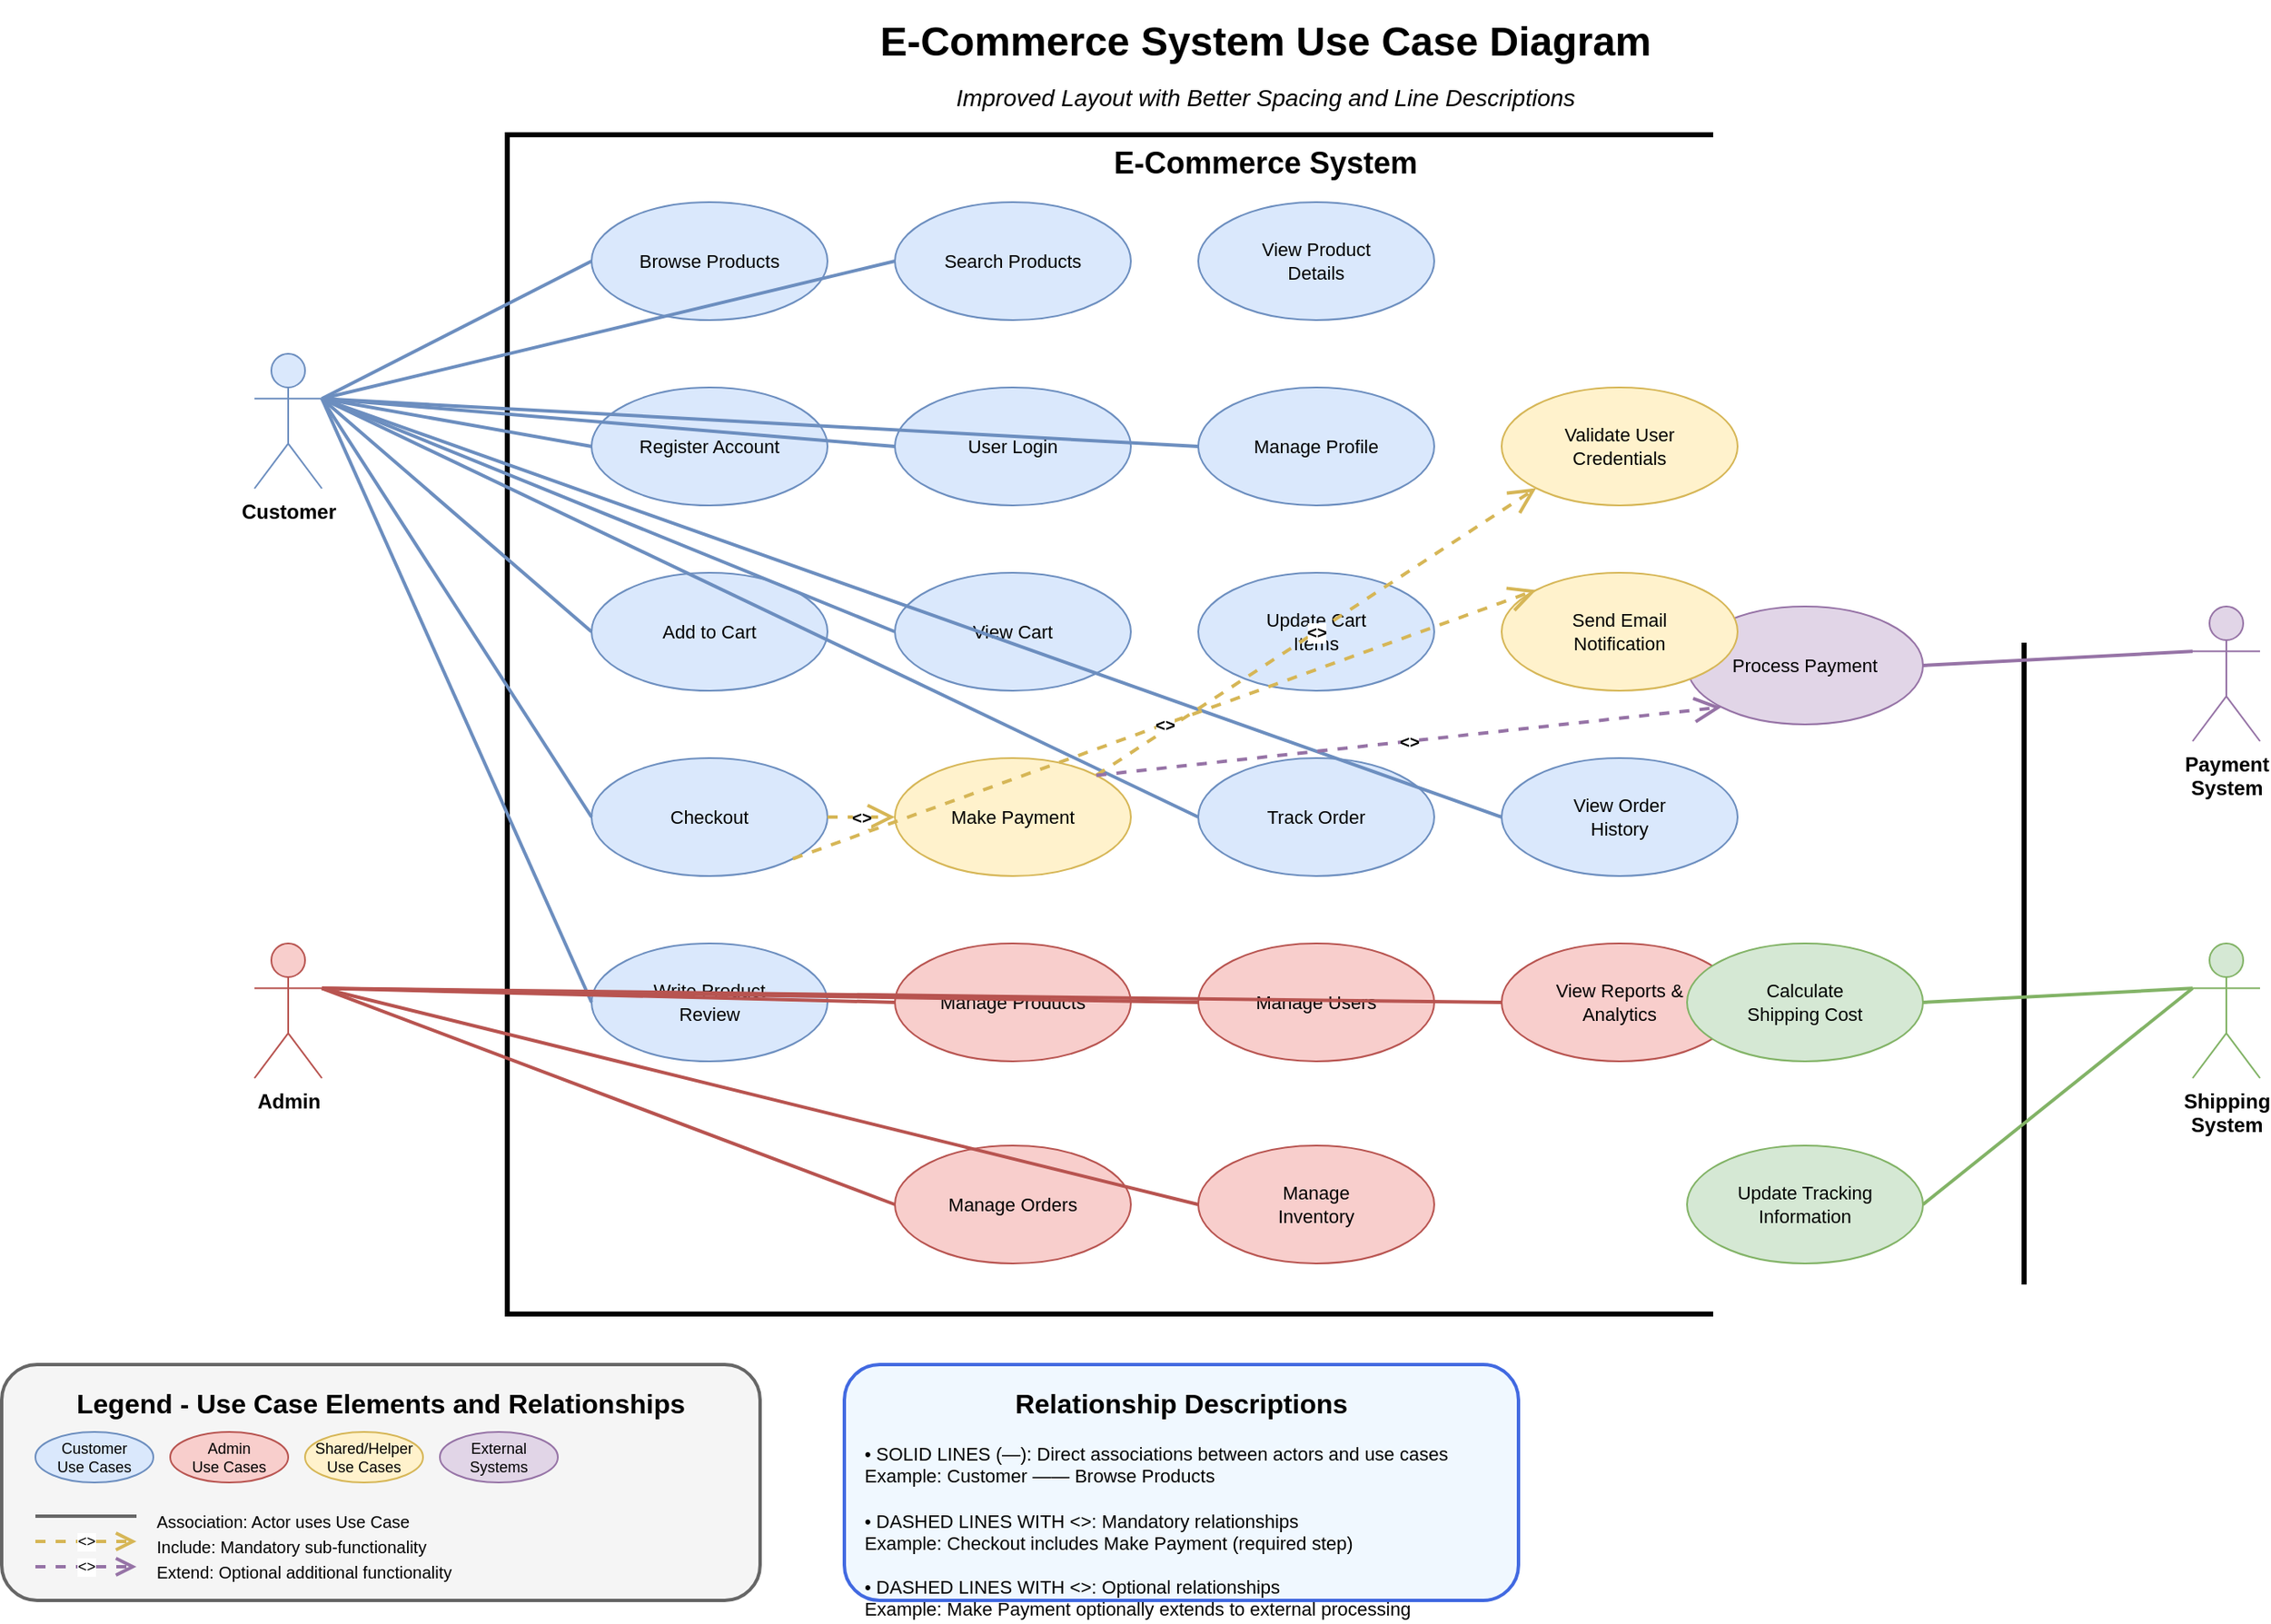 <?xml version="1.0" encoding="UTF-8"?>
<mxfile version="24.6.4" type="device">
  <diagram name="E-Commerce Use Case Diagram" id="use-case-diagram">
    <mxGraphModel dx="1800" dy="1200" grid="1" gridSize="10" guides="1" tooltips="1" connect="1" arrows="1" fold="1" page="1" pageScale="1" pageWidth="1400" pageHeight="1000" math="0" shadow="0">
      <root>
        <mxCell id="0" />
        <mxCell id="1" parent="0" />
        
        <!-- System Boundary - Made larger for better spacing -->
        <mxCell id="system-boundary" value="E-Commerce System" style="rounded=0;whiteSpace=wrap;html=1;fillColor=none;strokeColor=#000000;strokeWidth=3;fontSize=18;fontStyle=1;align=center;verticalAlign=top;" vertex="1" parent="1">
          <mxGeometry x="350" y="120" width="900" height="700" as="geometry" />
        </mxCell>
        
        <!-- Title -->
        <mxCell id="title" value="E-Commerce System Use Case Diagram" style="text;html=1;strokeColor=none;fillColor=none;align=center;verticalAlign=middle;whiteSpace=wrap;rounded=0;fontSize=24;fontStyle=1;" vertex="1" parent="1">
          <mxGeometry x="500" y="40" width="600" height="50" as="geometry" />
        </mxCell>
        
        <!-- Subtitle -->
        <mxCell id="subtitle" value="Improved Layout with Better Spacing and Line Descriptions" style="text;html=1;strokeColor=none;fillColor=none;align=center;verticalAlign=middle;whiteSpace=wrap;rounded=0;fontSize=14;fontStyle=2;" vertex="1" parent="1">
          <mxGeometry x="500" y="85" width="600" height="25" as="geometry" />
        </mxCell>
        
        <!-- Actors - Repositioned for better spacing -->
        <!-- Customer -->
        <mxCell id="customer-actor" value="Customer" style="shape=umlActor;verticalLabelPosition=bottom;verticalAlign=top;html=1;outlineConnect=0;fillColor=#dae8fc;strokeColor=#6c8ebf;fontSize=12;fontStyle=1;" vertex="1" parent="1">
          <mxGeometry x="200" y="250" width="40" height="80" as="geometry" />
        </mxCell>
        
        <!-- Admin -->
        <mxCell id="admin-actor" value="Admin" style="shape=umlActor;verticalLabelPosition=bottom;verticalAlign=top;html=1;outlineConnect=0;fillColor=#f8cecc;strokeColor=#b85450;fontSize=12;fontStyle=1;" vertex="1" parent="1">
          <mxGeometry x="200" y="600" width="40" height="80" as="geometry" />
        </mxCell>
        
        <!-- Payment System -->
        <mxCell id="payment-actor" value="Payment&#xa;System" style="shape=umlActor;verticalLabelPosition=bottom;verticalAlign=top;html=1;outlineConnect=0;fillColor=#e1d5e7;strokeColor=#9673a6;fontSize=12;fontStyle=1;" vertex="1" parent="1">
          <mxGeometry x="1350" y="400" width="40" height="80" as="geometry" />
        </mxCell>
        
        <!-- Shipping System -->
        <mxCell id="shipping-actor" value="Shipping&#xa;System" style="shape=umlActor;verticalLabelPosition=bottom;verticalAlign=top;html=1;outlineConnect=0;fillColor=#d5e8d4;strokeColor=#82b366;fontSize=12;fontStyle=1;" vertex="1" parent="1">
          <mxGeometry x="1350" y="600" width="40" height="80" as="geometry" />
        </mxCell>
        
        <!-- Use Cases - Reorganized with more spacing -->
        <!-- Row 1: Browsing and Search -->
        <mxCell id="browse-products" value="Browse Products" style="ellipse;whiteSpace=wrap;html=1;fillColor=#dae8fc;strokeColor=#6c8ebf;fontSize=11;" vertex="1" parent="1">
          <mxGeometry x="400" y="160" width="140" height="70" as="geometry" />
        </mxCell>
        
        <mxCell id="search-products" value="Search Products" style="ellipse;whiteSpace=wrap;html=1;fillColor=#dae8fc;strokeColor=#6c8ebf;fontSize=11;" vertex="1" parent="1">
          <mxGeometry x="580" y="160" width="140" height="70" as="geometry" />
        </mxCell>
        
        <mxCell id="view-product-details" value="View Product&#xa;Details" style="ellipse;whiteSpace=wrap;html=1;fillColor=#dae8fc;strokeColor=#6c8ebf;fontSize=11;" vertex="1" parent="1">
          <mxGeometry x="760" y="160" width="140" height="70" as="geometry" />
        </mxCell>
        
        <!-- Row 2: Account Management -->
        <mxCell id="register-account" value="Register Account" style="ellipse;whiteSpace=wrap;html=1;fillColor=#dae8fc;strokeColor=#6c8ebf;fontSize=11;" vertex="1" parent="1">
          <mxGeometry x="400" y="270" width="140" height="70" as="geometry" />
        </mxCell>
        
        <mxCell id="login" value="User Login" style="ellipse;whiteSpace=wrap;html=1;fillColor=#dae8fc;strokeColor=#6c8ebf;fontSize=11;" vertex="1" parent="1">
          <mxGeometry x="580" y="270" width="140" height="70" as="geometry" />
        </mxCell>
        
        <mxCell id="manage-profile" value="Manage Profile" style="ellipse;whiteSpace=wrap;html=1;fillColor=#dae8fc;strokeColor=#6c8ebf;fontSize=11;" vertex="1" parent="1">
          <mxGeometry x="760" y="270" width="140" height="70" as="geometry" />
        </mxCell>
        
        <!-- Row 3: Shopping Cart -->
        <mxCell id="add-to-cart" value="Add to Cart" style="ellipse;whiteSpace=wrap;html=1;fillColor=#dae8fc;strokeColor=#6c8ebf;fontSize=11;" vertex="1" parent="1">
          <mxGeometry x="400" y="380" width="140" height="70" as="geometry" />
        </mxCell>
        
        <mxCell id="view-cart" value="View Cart" style="ellipse;whiteSpace=wrap;html=1;fillColor=#dae8fc;strokeColor=#6c8ebf;fontSize=11;" vertex="1" parent="1">
          <mxGeometry x="580" y="380" width="140" height="70" as="geometry" />
        </mxCell>
        
        <mxCell id="update-cart" value="Update Cart&#xa;Items" style="ellipse;whiteSpace=wrap;html=1;fillColor=#dae8fc;strokeColor=#6c8ebf;fontSize=11;" vertex="1" parent="1">
          <mxGeometry x="760" y="380" width="140" height="70" as="geometry" />
        </mxCell>
        
        <!-- Row 4: Checkout and Payment -->
        <mxCell id="checkout" value="Checkout" style="ellipse;whiteSpace=wrap;html=1;fillColor=#dae8fc;strokeColor=#6c8ebf;fontSize=11;" vertex="1" parent="1">
          <mxGeometry x="400" y="490" width="140" height="70" as="geometry" />
        </mxCell>
        
        <mxCell id="make-payment" value="Make Payment" style="ellipse;whiteSpace=wrap;html=1;fillColor=#fff2cc;strokeColor=#d6b656;fontSize=11;" vertex="1" parent="1">
          <mxGeometry x="580" y="490" width="140" height="70" as="geometry" />
        </mxCell>
        
        <mxCell id="process-payment" value="Process Payment" style="ellipse;whiteSpace=wrap;html=1;fillColor=#e1d5e7;strokeColor=#9673a6;fontSize=11;" vertex="1" parent="1">
          <mxGeometry x="1050" y="400" width="140" height="70" as="geometry" />
        </mxCell>
        
        <!-- Row 5: Order Management -->
        <mxCell id="track-order" value="Track Order" style="ellipse;whiteSpace=wrap;html=1;fillColor=#dae8fc;strokeColor=#6c8ebf;fontSize=11;" vertex="1" parent="1">
          <mxGeometry x="760" y="490" width="140" height="70" as="geometry" />
        </mxCell>
        
        <mxCell id="view-order-history" value="View Order&#xa;History" style="ellipse;whiteSpace=wrap;html=1;fillColor=#dae8fc;strokeColor=#6c8ebf;fontSize=11;" vertex="1" parent="1">
          <mxGeometry x="940" y="490" width="140" height="70" as="geometry" />
        </mxCell>
        
        <!-- Row 6: Reviews and Feedback -->
        <mxCell id="write-review" value="Write Product&#xa;Review" style="ellipse;whiteSpace=wrap;html=1;fillColor=#dae8fc;strokeColor=#6c8ebf;fontSize=11;" vertex="1" parent="1">
          <mxGeometry x="400" y="600" width="140" height="70" as="geometry" />
        </mxCell>
        
        <!-- Admin Use Cases - Bottom section with more space -->
        <mxCell id="manage-products" value="Manage Products" style="ellipse;whiteSpace=wrap;html=1;fillColor=#f8cecc;strokeColor=#b85450;fontSize=11;" vertex="1" parent="1">
          <mxGeometry x="580" y="600" width="140" height="70" as="geometry" />
        </mxCell>
        
        <mxCell id="manage-users" value="Manage Users" style="ellipse;whiteSpace=wrap;html=1;fillColor=#f8cecc;strokeColor=#b85450;fontSize=11;" vertex="1" parent="1">
          <mxGeometry x="760" y="600" width="140" height="70" as="geometry" />
        </mxCell>
        
        <mxCell id="view-reports" value="View Reports &amp;&#xa;Analytics" style="ellipse;whiteSpace=wrap;html=1;fillColor=#f8cecc;strokeColor=#b85450;fontSize=11;" vertex="1" parent="1">
          <mxGeometry x="940" y="600" width="140" height="70" as="geometry" />
        </mxCell>
        
        <mxCell id="manage-orders" value="Manage Orders" style="ellipse;whiteSpace=wrap;html=1;fillColor=#f8cecc;strokeColor=#b85450;fontSize=11;" vertex="1" parent="1">
          <mxGeometry x="580" y="720" width="140" height="70" as="geometry" />
        </mxCell>
        
        <mxCell id="manage-inventory" value="Manage&#xa;Inventory" style="ellipse;whiteSpace=wrap;html=1;fillColor=#f8cecc;strokeColor=#b85450;fontSize=11;" vertex="1" parent="1">
          <mxGeometry x="760" y="720" width="140" height="70" as="geometry" />
        </mxCell>
        
        <!-- Shipping Use Cases -->
        <mxCell id="calculate-shipping" value="Calculate&#xa;Shipping Cost" style="ellipse;whiteSpace=wrap;html=1;fillColor=#d5e8d4;strokeColor=#82b366;fontSize=11;" vertex="1" parent="1">
          <mxGeometry x="1050" y="600" width="140" height="70" as="geometry" />
        </mxCell>
        
        <mxCell id="update-tracking" value="Update Tracking&#xa;Information" style="ellipse;whiteSpace=wrap;html=1;fillColor=#d5e8d4;strokeColor=#82b366;fontSize=11;" vertex="1" parent="1">
          <mxGeometry x="1050" y="720" width="140" height="70" as="geometry" />
        </mxCell>
        
        <!-- Shared/Helper Use Cases -->
        <mxCell id="validate-user" value="Validate User&#xa;Credentials" style="ellipse;whiteSpace=wrap;html=1;fillColor=#fff2cc;strokeColor=#d6b656;fontSize=11;" vertex="1" parent="1">
          <mxGeometry x="940" y="270" width="140" height="70" as="geometry" />
        </mxCell>
        
        <mxCell id="send-notification" value="Send Email&#xa;Notification" style="ellipse;whiteSpace=wrap;html=1;fillColor=#fff2cc;strokeColor=#d6b656;fontSize=11;" vertex="1" parent="1">
          <mxGeometry x="940" y="380" width="140" height="70" as="geometry" />
        </mxCell>
        
        <!-- Association Lines (Solid lines - Actor to Use Case relationships) -->
        <!-- Customer Associations with cleaner routing -->
        <mxCell id="customer-browse" value="" style="endArrow=none;html=1;rounded=0;strokeWidth=2;strokeColor=#6c8ebf;exitX=1;exitY=0.333;exitDx=0;exitDy=0;exitPerimeter=0;entryX=0;entryY=0.5;entryDx=0;entryDy=0;" edge="1" parent="1" source="customer-actor" target="browse-products">
          <mxGeometry width="50" height="50" relative="1" as="geometry">
            <mxPoint x="300" y="300" as="sourcePoint" />
            <mxPoint x="350" y="250" as="targetPoint" />
          </mxGeometry>
        </mxCell>
        
        <mxCell id="customer-search" value="" style="endArrow=none;html=1;rounded=0;strokeWidth=2;strokeColor=#6c8ebf;exitX=1;exitY=0.333;exitDx=0;exitDy=0;exitPerimeter=0;entryX=0;entryY=0.5;entryDx=0;entryDy=0;" edge="1" parent="1" source="customer-actor" target="search-products">
          <mxGeometry width="50" height="50" relative="1" as="geometry">
            <mxPoint x="300" y="300" as="sourcePoint" />
            <mxPoint x="350" y="250" as="targetPoint" />
          </mxGeometry>
        </mxCell>
        
        <mxCell id="customer-register" value="" style="endArrow=none;html=1;rounded=0;strokeWidth=2;strokeColor=#6c8ebf;exitX=1;exitY=0.333;exitDx=0;exitDy=0;exitPerimeter=0;entryX=0;entryY=0.5;entryDx=0;entryDy=0;" edge="1" parent="1" source="customer-actor" target="register-account">
          <mxGeometry width="50" height="50" relative="1" as="geometry">
            <mxPoint x="300" y="300" as="sourcePoint" />
            <mxPoint x="350" y="250" as="targetPoint" />
          </mxGeometry>
        </mxCell>
        
        <mxCell id="customer-login" value="" style="endArrow=none;html=1;rounded=0;strokeWidth=2;strokeColor=#6c8ebf;exitX=1;exitY=0.333;exitDx=0;exitDy=0;exitPerimeter=0;entryX=0;entryY=0.5;entryDx=0;entryDy=0;" edge="1" parent="1" source="customer-actor" target="login">
          <mxGeometry width="50" height="50" relative="1" as="geometry">
            <mxPoint x="300" y="300" as="sourcePoint" />
            <mxPoint x="350" y="250" as="targetPoint" />
          </mxGeometry>
        </mxCell>
        
        <mxCell id="customer-addcart" value="" style="endArrow=none;html=1;rounded=0;strokeWidth=2;strokeColor=#6c8ebf;exitX=1;exitY=0.333;exitDx=0;exitDy=0;exitPerimeter=0;entryX=0;entryY=0.5;entryDx=0;entryDy=0;" edge="1" parent="1" source="customer-actor" target="add-to-cart">
          <mxGeometry width="50" height="50" relative="1" as="geometry">
            <mxPoint x="300" y="300" as="sourcePoint" />
            <mxPoint x="350" y="250" as="targetPoint" />
          </mxGeometry>
        </mxCell>
        
        <mxCell id="customer-viewcart" value="" style="endArrow=none;html=1;rounded=0;strokeWidth=2;strokeColor=#6c8ebf;exitX=1;exitY=0.333;exitDx=0;exitDy=0;exitPerimeter=0;entryX=0;entryY=0.5;entryDx=0;entryDy=0;" edge="1" parent="1" source="customer-actor" target="view-cart">
          <mxGeometry width="50" height="50" relative="1" as="geometry">
            <mxPoint x="300" y="300" as="sourcePoint" />
            <mxPoint x="350" y="250" as="targetPoint" />
          </mxGeometry>
        </mxCell>
        
        <mxCell id="customer-checkout" value="" style="endArrow=none;html=1;rounded=0;strokeWidth=2;strokeColor=#6c8ebf;exitX=1;exitY=0.333;exitDx=0;exitDy=0;exitPerimeter=0;entryX=0;entryY=0.5;entryDx=0;entryDy=0;" edge="1" parent="1" source="customer-actor" target="checkout">
          <mxGeometry width="50" height="50" relative="1" as="geometry">
            <mxPoint x="300" y="300" as="sourcePoint" />
            <mxPoint x="350" y="250" as="targetPoint" />
          </mxGeometry>
        </mxCell>
        
        <mxCell id="customer-track" value="" style="endArrow=none;html=1;rounded=0;strokeWidth=2;strokeColor=#6c8ebf;exitX=1;exitY=0.333;exitDx=0;exitDy=0;exitPerimeter=0;entryX=0;entryY=0.5;entryDx=0;entryDy=0;" edge="1" parent="1" source="customer-actor" target="track-order">
          <mxGeometry width="50" height="50" relative="1" as="geometry">
            <mxPoint x="300" y="300" as="sourcePoint" />
            <mxPoint x="350" y="250" as="targetPoint" />
          </mxGeometry>
        </mxCell>
        
        <mxCell id="customer-history" value="" style="endArrow=none;html=1;rounded=0;strokeWidth=2;strokeColor=#6c8ebf;exitX=1;exitY=0.333;exitDx=0;exitDy=0;exitPerimeter=0;entryX=0;entryY=0.5;entryDx=0;entryDy=0;" edge="1" parent="1" source="customer-actor" target="view-order-history">
          <mxGeometry width="50" height="50" relative="1" as="geometry">
            <mxPoint x="300" y="300" as="sourcePoint" />
            <mxPoint x="350" y="250" as="targetPoint" />
          </mxGeometry>
        </mxCell>
        
        <mxCell id="customer-review" value="" style="endArrow=none;html=1;rounded=0;strokeWidth=2;strokeColor=#6c8ebf;exitX=1;exitY=0.333;exitDx=0;exitDy=0;exitPerimeter=0;entryX=0;entryY=0.5;entryDx=0;entryDy=0;" edge="1" parent="1" source="customer-actor" target="write-review">
          <mxGeometry width="50" height="50" relative="1" as="geometry">
            <mxPoint x="300" y="300" as="sourcePoint" />
            <mxPoint x="350" y="250" as="targetPoint" />
          </mxGeometry>
        </mxCell>
        
        <mxCell id="customer-profile" value="" style="endArrow=none;html=1;rounded=0;strokeWidth=2;strokeColor=#6c8ebf;exitX=1;exitY=0.333;exitDx=0;exitDy=0;exitPerimeter=0;entryX=0;entryY=0.5;entryDx=0;entryDy=0;" edge="1" parent="1" source="customer-actor" target="manage-profile">
          <mxGeometry width="50" height="50" relative="1" as="geometry">
            <mxPoint x="300" y="300" as="sourcePoint" />
            <mxPoint x="350" y="250" as="targetPoint" />
          </mxGeometry>
        </mxCell>
        
        <!-- Admin Associations -->
        <mxCell id="admin-products" value="" style="endArrow=none;html=1;rounded=0;strokeWidth=2;strokeColor=#b85450;exitX=1;exitY=0.333;exitDx=0;exitDy=0;exitPerimeter=0;entryX=0;entryY=0.5;entryDx=0;entryDy=0;" edge="1" parent="1" source="admin-actor" target="manage-products">
          <mxGeometry width="50" height="50" relative="1" as="geometry">
            <mxPoint x="300" y="600" as="sourcePoint" />
            <mxPoint x="350" y="550" as="targetPoint" />
          </mxGeometry>
        </mxCell>
        
        <mxCell id="admin-users" value="" style="endArrow=none;html=1;rounded=0;strokeWidth=2;strokeColor=#b85450;exitX=1;exitY=0.333;exitDx=0;exitDy=0;exitPerimeter=0;entryX=0;entryY=0.5;entryDx=0;entryDy=0;" edge="1" parent="1" source="admin-actor" target="manage-users">
          <mxGeometry width="50" height="50" relative="1" as="geometry">
            <mxPoint x="300" y="600" as="sourcePoint" />
            <mxPoint x="350" y="550" as="targetPoint" />
          </mxGeometry>
        </mxCell>
        
        <mxCell id="admin-reports" value="" style="endArrow=none;html=1;rounded=0;strokeWidth=2;strokeColor=#b85450;exitX=1;exitY=0.333;exitDx=0;exitDy=0;exitPerimeter=0;entryX=0;entryY=0.5;entryDx=0;entryDy=0;" edge="1" parent="1" source="admin-actor" target="view-reports">
          <mxGeometry width="50" height="50" relative="1" as="geometry">
            <mxPoint x="300" y="600" as="sourcePoint" />
            <mxPoint x="350" y="550" as="targetPoint" />
          </mxGeometry>
        </mxCell>
        
        <mxCell id="admin-orders" value="" style="endArrow=none;html=1;rounded=0;strokeWidth=2;strokeColor=#b85450;exitX=1;exitY=0.333;exitDx=0;exitDy=0;exitPerimeter=0;entryX=0;entryY=0.5;entryDx=0;entryDy=0;" edge="1" parent="1" source="admin-actor" target="manage-orders">
          <mxGeometry width="50" height="50" relative="1" as="geometry">
            <mxPoint x="300" y="600" as="sourcePoint" />
            <mxPoint x="350" y="550" as="targetPoint" />
          </mxGeometry>
        </mxCell>
        
        <mxCell id="admin-inventory" value="" style="endArrow=none;html=1;rounded=0;strokeWidth=2;strokeColor=#b85450;exitX=1;exitY=0.333;exitDx=0;exitDy=0;exitPerimeter=0;entryX=0;entryY=0.5;entryDx=0;entryDy=0;" edge="1" parent="1" source="admin-actor" target="manage-inventory">
          <mxGeometry width="50" height="50" relative="1" as="geometry">
            <mxPoint x="300" y="600" as="sourcePoint" />
            <mxPoint x="350" y="550" as="targetPoint" />
          </mxGeometry>
        </mxCell>
        
        <!-- External System Associations -->
        <mxCell id="payment-process" value="" style="endArrow=none;html=1;rounded=0;strokeWidth=2;strokeColor=#9673a6;exitX=0;exitY=0.333;exitDx=0;exitDy=0;exitPerimeter=0;entryX=1;entryY=0.5;entryDx=0;entryDy=0;" edge="1" parent="1" source="payment-actor" target="process-payment">
          <mxGeometry width="50" height="50" relative="1" as="geometry">
            <mxPoint x="1300" y="400" as="sourcePoint" />
            <mxPoint x="1250" y="350" as="targetPoint" />
          </mxGeometry>
        </mxCell>
        
        <mxCell id="shipping-calculate" value="" style="endArrow=none;html=1;rounded=0;strokeWidth=2;strokeColor=#82b366;exitX=0;exitY=0.333;exitDx=0;exitDy=0;exitPerimeter=0;entryX=1;entryY=0.5;entryDx=0;entryDy=0;" edge="1" parent="1" source="shipping-actor" target="calculate-shipping">
          <mxGeometry width="50" height="50" relative="1" as="geometry">
            <mxPoint x="1300" y="600" as="sourcePoint" />
            <mxPoint x="1250" y="550" as="targetPoint" />
          </mxGeometry>
        </mxCell>
        
        <mxCell id="shipping-tracking" value="" style="endArrow=none;html=1;rounded=0;strokeWidth=2;strokeColor=#82b366;exitX=0;exitY=0.333;exitDx=0;exitDy=0;exitPerimeter=0;entryX=1;entryY=0.5;entryDx=0;entryDy=0;" edge="1" parent="1" source="shipping-actor" target="update-tracking">
          <mxGeometry width="50" height="50" relative="1" as="geometry">
            <mxPoint x="1300" y="600" as="sourcePoint" />
            <mxPoint x="1250" y="550" as="targetPoint" />
          </mxGeometry>
        </mxCell>
        
        <!-- Include Relationships (Dashed lines with open arrows) -->
        <mxCell id="checkout-include-payment" value="&lt;&lt;include&gt;&gt;" style="endArrow=open;endSize=12;dashed=1;html=1;rounded=0;strokeWidth=2;strokeColor=#d6b656;exitX=1;exitY=0.5;exitDx=0;exitDy=0;entryX=0;entryY=0.5;entryDx=0;entryDy=0;fontSize=10;fontStyle=1;" edge="1" parent="1" source="checkout" target="make-payment">
          <mxGeometry width="160" relative="1" as="geometry">
            <mxPoint x="550" y="525" as="sourcePoint" />
            <mxPoint x="580" y="525" as="targetPoint" />
          </mxGeometry>
        </mxCell>
        
        <mxCell id="payment-include-validate" value="&lt;&lt;include&gt;&gt;" style="endArrow=open;endSize=12;dashed=1;html=1;rounded=0;strokeWidth=2;strokeColor=#d6b656;exitX=1;exitY=0;exitDx=0;exitDy=0;entryX=0;entryY=1;entryDx=0;entryDy=0;fontSize=10;fontStyle=1;" edge="1" parent="1" source="make-payment" target="validate-user">
          <mxGeometry width="160" relative="1" as="geometry">
            <mxPoint x="720" y="490" as="sourcePoint" />
            <mxPoint x="940" y="340" as="targetPoint" />
          </mxGeometry>
        </mxCell>
        
        <mxCell id="checkout-include-notify" value="&lt;&lt;include&gt;&gt;" style="endArrow=open;endSize=12;dashed=1;html=1;rounded=0;strokeWidth=2;strokeColor=#d6b656;exitX=1;exitY=1;exitDx=0;exitDy=0;entryX=0;entryY=0;entryDx=0;entryDy=0;fontSize=10;fontStyle=1;" edge="1" parent="1" source="checkout" target="send-notification">
          <mxGeometry width="160" relative="1" as="geometry">
            <mxPoint x="540" y="560" as="sourcePoint" />
            <mxPoint x="940" y="380" as="targetPoint" />
          </mxGeometry>
        </mxCell>
        
        <!-- Extend Relationships (Dashed lines with open arrows) -->
        <mxCell id="payment-extend-process" value="&lt;&lt;extend&gt;&gt;" style="endArrow=open;endSize=12;dashed=1;html=1;rounded=0;strokeWidth=2;strokeColor=#9673a6;exitX=1;exitY=0;exitDx=0;exitDy=0;entryX=0;entryY=1;entryDx=0;entryDy=0;fontSize=10;fontStyle=1;" edge="1" parent="1" source="make-payment" target="process-payment">
          <mxGeometry width="160" relative="1" as="geometry">
            <mxPoint x="720" y="490" as="sourcePoint" />
            <mxPoint x="1050" y="470" as="targetPoint" />
          </mxGeometry>
        </mxCell>
        
        <!-- Enhanced Legend with Line Descriptions -->
        <mxCell id="legend-box" value="" style="rounded=1;whiteSpace=wrap;html=1;fillColor=#f5f5f5;strokeColor=#666666;strokeWidth=2;" vertex="1" parent="1">
          <mxGeometry x="50" y="850" width="450" height="140" as="geometry" />
        </mxCell>
        
        <mxCell id="legend-title" value="Legend - Use Case Elements and Relationships" style="text;html=1;strokeColor=none;fillColor=none;align=center;verticalAlign=middle;whiteSpace=wrap;rounded=0;fontSize=16;fontStyle=1;" vertex="1" parent="1">
          <mxGeometry x="60" y="860" width="430" height="25" as="geometry" />
        </mxCell>
        
        <!-- Use Case Color Legend -->
        <mxCell id="legend-customer" value="Customer&#xa;Use Cases" style="ellipse;whiteSpace=wrap;html=1;fillColor=#dae8fc;strokeColor=#6c8ebf;fontSize=9;" vertex="1" parent="1">
          <mxGeometry x="70" y="890" width="70" height="30" as="geometry" />
        </mxCell>
        
        <mxCell id="legend-admin" value="Admin&#xa;Use Cases" style="ellipse;whiteSpace=wrap;html=1;fillColor=#f8cecc;strokeColor=#b85450;fontSize=9;" vertex="1" parent="1">
          <mxGeometry x="150" y="890" width="70" height="30" as="geometry" />
        </mxCell>
        
        <mxCell id="legend-shared" value="Shared/Helper&#xa;Use Cases" style="ellipse;whiteSpace=wrap;html=1;fillColor=#fff2cc;strokeColor=#d6b656;fontSize=9;" vertex="1" parent="1">
          <mxGeometry x="230" y="890" width="70" height="30" as="geometry" />
        </mxCell>
        
        <mxCell id="legend-external" value="External&#xa;Systems" style="ellipse;whiteSpace=wrap;html=1;fillColor=#e1d5e7;strokeColor=#9673a6;fontSize=9;" vertex="1" parent="1">
          <mxGeometry x="310" y="890" width="70" height="30" as="geometry" />
        </mxCell>
        
        <!-- Line Type Legend -->
        <mxCell id="legend-association-line" value="" style="endArrow=none;html=1;rounded=0;strokeWidth=2;strokeColor=#666666;" edge="1" parent="1">
          <mxGeometry width="60" relative="1" as="geometry">
            <mxPoint x="70" y="940" as="sourcePoint" />
            <mxPoint x="130" y="940" as="targetPoint" />
          </mxGeometry>
        </mxCell>
        <mxCell id="legend-association-text" value="Association: Actor uses Use Case" style="text;html=1;strokeColor=none;fillColor=none;align=left;verticalAlign=middle;whiteSpace=wrap;rounded=0;fontSize=10;" vertex="1" parent="1">
          <mxGeometry x="140" y="935" width="180" height="15" as="geometry" />
        </mxCell>
        
        <mxCell id="legend-include-line" value="&lt;&lt;include&gt;&gt;" style="endArrow=open;endSize=8;dashed=1;html=1;rounded=0;strokeWidth=2;strokeColor=#d6b656;fontSize=9;" edge="1" parent="1">
          <mxGeometry width="80" relative="1" as="geometry">
            <mxPoint x="70" y="955" as="sourcePoint" />
            <mxPoint x="130" y="955" as="targetPoint" />
          </mxGeometry>
        </mxCell>
        <mxCell id="legend-include-text" value="Include: Mandatory sub-functionality" style="text;html=1;strokeColor=none;fillColor=none;align=left;verticalAlign=middle;whiteSpace=wrap;rounded=0;fontSize=10;" vertex="1" parent="1">
          <mxGeometry x="140" y="950" width="180" height="15" as="geometry" />
        </mxCell>
        
        <mxCell id="legend-extend-line" value="&lt;&lt;extend&gt;&gt;" style="endArrow=open;endSize=8;dashed=1;html=1;rounded=0;strokeWidth=2;strokeColor=#9673a6;fontSize=9;" edge="1" parent="1">
          <mxGeometry width="80" relative="1" as="geometry">
            <mxPoint x="70" y="970" as="sourcePoint" />
            <mxPoint x="130" y="970" as="targetPoint" />
          </mxGeometry>
        </mxCell>
        <mxCell id="legend-extend-text" value="Extend: Optional additional functionality" style="text;html=1;strokeColor=none;fillColor=none;align=left;verticalAlign=middle;whiteSpace=wrap;rounded=0;fontSize=10;" vertex="1" parent="1">
          <mxGeometry x="140" y="965" width="180" height="15" as="geometry" />
        </mxCell>
        
        <!-- Relationship Descriptions Box -->
        <mxCell id="descriptions-box" value="" style="rounded=1;whiteSpace=wrap;html=1;fillColor=#f0f8ff;strokeColor=#4169E1;strokeWidth=2;" vertex="1" parent="1">
          <mxGeometry x="550" y="850" width="400" height="140" as="geometry" />
        </mxCell>
        
        <mxCell id="descriptions-title" value="Relationship Descriptions" style="text;html=1;strokeColor=none;fillColor=none;align=center;verticalAlign=middle;whiteSpace=wrap;rounded=0;fontSize=16;fontStyle=1;" vertex="1" parent="1">
          <mxGeometry x="560" y="860" width="380" height="25" as="geometry" />
        </mxCell>
        
        <mxCell id="descriptions-text" value="• SOLID LINES (—): Direct associations between actors and use cases&#xa;  Example: Customer —— Browse Products&#xa;&#xa;• DASHED LINES WITH &lt;&lt;include&gt;&gt;: Mandatory relationships&#xa;  Example: Checkout includes Make Payment (required step)&#xa;&#xa;• DASHED LINES WITH &lt;&lt;extend&gt;&gt;: Optional relationships&#xa;  Example: Make Payment optionally extends to external processing" style="text;html=1;strokeColor=none;fillColor=none;align=left;verticalAlign=top;whiteSpace=wrap;rounded=0;fontSize=11;" vertex="1" parent="1">
          <mxGeometry x="560" y="890" width="380" height="95" as="geometry" />
        </mxCell>
        
      </root>
    </mxGraphModel>
  </diagram>
</mxfile>
                </mxCell>
                <mxCell id="view-order-history" value="View Order&#xa;History" style="ellipse;whiteSpace=wrap;html=1;fillColor=#dae8fc;strokeColor=#6c8ebf;" parent="1" vertex="1">
                    <mxGeometry x="750" y="340" width="120" height="60" as="geometry"/>
                </mxCell>
                <mxCell id="write-review" value="Write Product&#xa;Review" style="ellipse;whiteSpace=wrap;html=1;fillColor=#dae8fc;strokeColor=#6c8ebf;" parent="1" vertex="1">
                    <mxGeometry x="350" y="360" width="120" height="60" as="geometry"/>
                </mxCell>
                <mxCell id="manage-profile" value="Manage Profile" style="ellipse;whiteSpace=wrap;html=1;fillColor=#dae8fc;strokeColor=#6c8ebf;" parent="1" vertex="1">
                    <mxGeometry x="500" y="360" width="120" height="60" as="geometry"/>
                </mxCell>
                <mxCell id="manage-products" value="Manage Products" style="ellipse;whiteSpace=wrap;html=1;fillColor=#f8cecc;strokeColor=#b85450;" parent="1" vertex="1">
                    <mxGeometry x="350" y="480" width="120" height="60" as="geometry"/>
                </mxCell>
                <mxCell id="manage-users" value="Manage Users" style="ellipse;whiteSpace=wrap;html=1;fillColor=#f8cecc;strokeColor=#b85450;" parent="1" vertex="1">
                    <mxGeometry x="500" y="480" width="120" height="60" as="geometry"/>
                </mxCell>
                <mxCell id="view-reports" value="View Reports" style="ellipse;whiteSpace=wrap;html=1;fillColor=#f8cecc;strokeColor=#b85450;" parent="1" vertex="1">
                    <mxGeometry x="650" y="480" width="120" height="60" as="geometry"/>
                </mxCell>
                <mxCell id="manage-orders" value="Manage Orders" style="ellipse;whiteSpace=wrap;html=1;fillColor=#f8cecc;strokeColor=#b85450;" parent="1" vertex="1">
                    <mxGeometry x="750" y="540" width="120" height="60" as="geometry"/>
                </mxCell>
                <mxCell id="manage-categories" value="Manage&#xa;Categories" style="ellipse;whiteSpace=wrap;html=1;fillColor=#f8cecc;strokeColor=#b85450;" parent="1" vertex="1">
                    <mxGeometry x="350" y="560" width="120" height="60" as="geometry"/>
                </mxCell>
                <mxCell id="manage-inventory" value="Manage&#xa;Inventory" style="ellipse;whiteSpace=wrap;html=1;fillColor=#f8cecc;strokeColor=#b85450;" parent="1" vertex="1">
                    <mxGeometry x="500" y="560" width="120" height="60" as="geometry"/>
                </mxCell>
                <mxCell id="process-refunds" value="Process Refunds" style="ellipse;whiteSpace=wrap;html=1;fillColor=#f8cecc;strokeColor=#b85450;" parent="1" vertex="1">
                    <mxGeometry x="650" y="560" width="120" height="60" as="geometry"/>
                </mxCell>
                <mxCell id="process-payment" value="Process Payment" style="ellipse;whiteSpace=wrap;html=1;fillColor=#e1d5e7;strokeColor=#9673a6;" parent="1" vertex="1">
                    <mxGeometry x="750" y="280" width="120" height="60" as="geometry"/>
                </mxCell>
                <mxCell id="calculate-shipping" value="Calculate&#xa;Shipping" style="ellipse;whiteSpace=wrap;html=1;fillColor=#d5e8d4;strokeColor=#82b366;" parent="1" vertex="1">
                    <mxGeometry x="650" y="620" width="120" height="60" as="geometry"/>
                </mxCell>
                <mxCell id="update-tracking" value="Update Tracking&#xa;Information" style="ellipse;whiteSpace=wrap;html=1;fillColor=#d5e8d4;strokeColor=#82b366;" parent="1" vertex="1">
                    <mxGeometry x="780" y="620" width="120" height="60" as="geometry"/>
                </mxCell>
                <mxCell id="validate-user" value="Validate User" style="ellipse;whiteSpace=wrap;html=1;fillColor=#fff2cc;strokeColor=#d6b656;" parent="1" vertex="1">
                    <mxGeometry x="650" y="360" width="120" height="60" as="geometry"/>
                </mxCell>
                <mxCell id="send-notification" value="Send&#xa;Notification" style="ellipse;whiteSpace=wrap;html=1;fillColor=#fff2cc;strokeColor=#d6b656;" parent="1" vertex="1">
                    <mxGeometry x="350" y="640" width="120" height="60" as="geometry"/>
                </mxCell>
                <mxCell id="customer-browse" value="" style="endArrow=none;html=1;rounded=0;exitX=1;exitY=0.333;exitDx=0;exitDy=0;exitPerimeter=0;entryX=0;entryY=0.5;entryDx=0;entryDy=0;" parent="1" source="customer-actor" target="browse-products" edge="1">
                    <mxGeometry width="50" height="50" relative="1" as="geometry">
                        <mxPoint x="400" y="400" as="sourcePoint"/>
                        <mxPoint x="450" y="350" as="targetPoint"/>
                    </mxGeometry>
                </mxCell>
                <mxCell id="customer-search" value="" style="endArrow=none;html=1;rounded=0;exitX=1;exitY=0.333;exitDx=0;exitDy=0;exitPerimeter=0;entryX=0;entryY=0.5;entryDx=0;entryDy=0;" parent="1" source="customer-actor" target="search-products" edge="1">
                    <mxGeometry width="50" height="50" relative="1" as="geometry">
                        <mxPoint x="400" y="400" as="sourcePoint"/>
                        <mxPoint x="450" y="350" as="targetPoint"/>
                    </mxGeometry>
                </mxCell>
                <mxCell id="customer-register" value="" style="endArrow=none;html=1;rounded=0;exitX=1;exitY=0.333;exitDx=0;exitDy=0;exitPerimeter=0;entryX=0;entryY=0.5;entryDx=0;entryDy=0;" parent="1" source="customer-actor" target="register-account" edge="1">
                    <mxGeometry width="50" height="50" relative="1" as="geometry">
                        <mxPoint x="400" y="400" as="sourcePoint"/>
                        <mxPoint x="450" y="350" as="targetPoint"/>
                    </mxGeometry>
                </mxCell>
                <mxCell id="customer-login" value="" style="endArrow=none;html=1;rounded=0;exitX=1;exitY=0.333;exitDx=0;exitDy=0;exitPerimeter=0;entryX=0;entryY=0.5;entryDx=0;entryDy=0;" parent="1" source="customer-actor" target="login" edge="1">
                    <mxGeometry width="50" height="50" relative="1" as="geometry">
                        <mxPoint x="400" y="400" as="sourcePoint"/>
                        <mxPoint x="450" y="350" as="targetPoint"/>
                    </mxGeometry>
                </mxCell>
                <mxCell id="customer-addcart" value="" style="endArrow=none;html=1;rounded=0;exitX=1;exitY=0.333;exitDx=0;exitDy=0;exitPerimeter=0;entryX=0;entryY=0.5;entryDx=0;entryDy=0;" parent="1" source="customer-actor" target="add-to-cart" edge="1">
                    <mxGeometry width="50" height="50" relative="1" as="geometry">
                        <mxPoint x="400" y="400" as="sourcePoint"/>
                        <mxPoint x="450" y="350" as="targetPoint"/>
                    </mxGeometry>
                </mxCell>
                <mxCell id="customer-viewcart" value="" style="endArrow=none;html=1;rounded=0;exitX=1;exitY=0.333;exitDx=0;exitDy=0;exitPerimeter=0;entryX=0;entryY=0.5;entryDx=0;entryDy=0;" parent="1" source="customer-actor" target="view-cart" edge="1">
                    <mxGeometry width="50" height="50" relative="1" as="geometry">
                        <mxPoint x="400" y="400" as="sourcePoint"/>
                        <mxPoint x="450" y="350" as="targetPoint"/>
                    </mxGeometry>
                </mxCell>
                <mxCell id="customer-checkout" value="" style="endArrow=none;html=1;rounded=0;exitX=1;exitY=0.333;exitDx=0;exitDy=0;exitPerimeter=0;entryX=0;entryY=0.5;entryDx=0;entryDy=0;" parent="1" source="customer-actor" target="checkout" edge="1">
                    <mxGeometry width="50" height="50" relative="1" as="geometry">
                        <mxPoint x="400" y="400" as="sourcePoint"/>
                        <mxPoint x="450" y="350" as="targetPoint"/>
                    </mxGeometry>
                </mxCell>
                <mxCell id="customer-track" value="" style="endArrow=none;html=1;rounded=0;exitX=1;exitY=0.333;exitDx=0;exitDy=0;exitPerimeter=0;entryX=0;entryY=0.5;entryDx=0;entryDy=0;" parent="1" source="customer-actor" target="track-order" edge="1">
                    <mxGeometry width="50" height="50" relative="1" as="geometry">
                        <mxPoint x="400" y="400" as="sourcePoint"/>
                        <mxPoint x="450" y="350" as="targetPoint"/>
                    </mxGeometry>
                </mxCell>
                <mxCell id="customer-history" value="" style="endArrow=none;html=1;rounded=0;exitX=1;exitY=0.333;exitDx=0;exitDy=0;exitPerimeter=0;entryX=0;entryY=0.5;entryDx=0;entryDy=0;" parent="1" source="customer-actor" target="view-order-history" edge="1">
                    <mxGeometry width="50" height="50" relative="1" as="geometry">
                        <mxPoint x="400" y="400" as="sourcePoint"/>
                        <mxPoint x="450" y="350" as="targetPoint"/>
                    </mxGeometry>
                </mxCell>
                <mxCell id="customer-review" value="" style="endArrow=none;html=1;rounded=0;exitX=1;exitY=0.333;exitDx=0;exitDy=0;exitPerimeter=0;entryX=0;entryY=0.5;entryDx=0;entryDy=0;" parent="1" source="customer-actor" target="write-review" edge="1">
                    <mxGeometry width="50" height="50" relative="1" as="geometry">
                        <mxPoint x="400" y="400" as="sourcePoint"/>
                        <mxPoint x="450" y="350" as="targetPoint"/>
                    </mxGeometry>
                </mxCell>
                <mxCell id="customer-profile" value="" style="endArrow=none;html=1;rounded=0;exitX=1;exitY=0.333;exitDx=0;exitDy=0;exitPerimeter=0;entryX=0;entryY=0.5;entryDx=0;entryDy=0;" parent="1" source="customer-actor" target="manage-profile" edge="1">
                    <mxGeometry width="50" height="50" relative="1" as="geometry">
                        <mxPoint x="400" y="400" as="sourcePoint"/>
                        <mxPoint x="450" y="350" as="targetPoint"/>
                    </mxGeometry>
                </mxCell>
                <mxCell id="admin-products" value="" style="endArrow=none;html=1;rounded=0;exitX=1;exitY=0.333;exitDx=0;exitDy=0;exitPerimeter=0;entryX=0;entryY=0.5;entryDx=0;entryDy=0;" parent="1" source="admin-actor" target="manage-products" edge="1">
                    <mxGeometry width="50" height="50" relative="1" as="geometry">
                        <mxPoint x="400" y="400" as="sourcePoint"/>
                        <mxPoint x="450" y="350" as="targetPoint"/>
                    </mxGeometry>
                </mxCell>
                <mxCell id="admin-users" value="" style="endArrow=none;html=1;rounded=0;exitX=1;exitY=0.333;exitDx=0;exitDy=0;exitPerimeter=0;entryX=0;entryY=0.5;entryDx=0;entryDy=0;" parent="1" source="admin-actor" target="manage-users" edge="1">
                    <mxGeometry width="50" height="50" relative="1" as="geometry">
                        <mxPoint x="400" y="400" as="sourcePoint"/>
                        <mxPoint x="450" y="350" as="targetPoint"/>
                    </mxGeometry>
                </mxCell>
                <mxCell id="admin-reports" value="" style="endArrow=none;html=1;rounded=0;exitX=1;exitY=0.333;exitDx=0;exitDy=0;exitPerimeter=0;entryX=0;entryY=0.5;entryDx=0;entryDy=0;" parent="1" source="admin-actor" target="view-reports" edge="1">
                    <mxGeometry width="50" height="50" relative="1" as="geometry">
                        <mxPoint x="400" y="400" as="sourcePoint"/>
                        <mxPoint x="450" y="350" as="targetPoint"/>
                    </mxGeometry>
                </mxCell>
                <mxCell id="admin-orders" value="" style="endArrow=none;html=1;rounded=0;exitX=1;exitY=0.333;exitDx=0;exitDy=0;exitPerimeter=0;entryX=0;entryY=0.5;entryDx=0;entryDy=0;" parent="1" source="admin-actor" target="manage-orders" edge="1">
                    <mxGeometry width="50" height="50" relative="1" as="geometry">
                        <mxPoint x="400" y="400" as="sourcePoint"/>
                        <mxPoint x="450" y="350" as="targetPoint"/>
                    </mxGeometry>
                </mxCell>
                <mxCell id="admin-categories" value="" style="endArrow=none;html=1;rounded=0;exitX=1;exitY=0.333;exitDx=0;exitDy=0;exitPerimeter=0;entryX=0;entryY=0.5;entryDx=0;entryDy=0;" parent="1" source="admin-actor" target="manage-categories" edge="1">
                    <mxGeometry width="50" height="50" relative="1" as="geometry">
                        <mxPoint x="400" y="400" as="sourcePoint"/>
                        <mxPoint x="450" y="350" as="targetPoint"/>
                    </mxGeometry>
                </mxCell>
                <mxCell id="admin-inventory" value="" style="endArrow=none;html=1;rounded=0;exitX=1;exitY=0.333;exitDx=0;exitDy=0;exitPerimeter=0;entryX=0;entryY=0.5;entryDx=0;entryDy=0;" parent="1" source="admin-actor" target="manage-inventory" edge="1">
                    <mxGeometry width="50" height="50" relative="1" as="geometry">
                        <mxPoint x="400" y="400" as="sourcePoint"/>
                        <mxPoint x="450" y="350" as="targetPoint"/>
                    </mxGeometry>
                </mxCell>
                <mxCell id="admin-refunds" value="" style="endArrow=none;html=1;rounded=0;exitX=1;exitY=0.333;exitDx=0;exitDy=0;exitPerimeter=0;entryX=0;entryY=0.5;entryDx=0;entryDy=0;" parent="1" source="admin-actor" target="process-refunds" edge="1">
                    <mxGeometry width="50" height="50" relative="1" as="geometry">
                        <mxPoint x="400" y="400" as="sourcePoint"/>
                        <mxPoint x="450" y="350" as="targetPoint"/>
                    </mxGeometry>
                </mxCell>
                <mxCell id="payment-process" value="" style="endArrow=none;html=1;rounded=0;exitX=0;exitY=0.333;exitDx=0;exitDy=0;exitPerimeter=0;entryX=1;entryY=0.5;entryDx=0;entryDy=0;" parent="1" source="payment-actor" target="process-payment" edge="1">
                    <mxGeometry width="50" height="50" relative="1" as="geometry">
                        <mxPoint x="400" y="400" as="sourcePoint"/>
                        <mxPoint x="450" y="350" as="targetPoint"/>
                    </mxGeometry>
                </mxCell>
                <mxCell id="shipping-calculate" value="" style="endArrow=none;html=1;rounded=0;exitX=0;exitY=0.333;exitDx=0;exitDy=0;exitPerimeter=0;entryX=1;entryY=0.5;entryDx=0;entryDy=0;" parent="1" source="shipping-actor" target="calculate-shipping" edge="1">
                    <mxGeometry width="50" height="50" relative="1" as="geometry">
                        <mxPoint x="400" y="400" as="sourcePoint"/>
                        <mxPoint x="450" y="350" as="targetPoint"/>
                    </mxGeometry>
                </mxCell>
                <mxCell id="shipping-tracking" value="" style="endArrow=none;html=1;rounded=0;exitX=0;exitY=0.333;exitDx=0;exitDy=0;exitPerimeter=0;entryX=1;entryY=0.5;entryDx=0;entryDy=0;" parent="1" source="shipping-actor" target="update-tracking" edge="1">
                    <mxGeometry width="50" height="50" relative="1" as="geometry">
                        <mxPoint x="400" y="400" as="sourcePoint"/>
                        <mxPoint x="450" y="350" as="targetPoint"/>
                    </mxGeometry>
                </mxCell>
                <mxCell id="checkout-include-payment" value="&amp;lt;&amp;lt;include&amp;gt;&amp;gt;" style="endArrow=open;endSize=12;dashed=1;html=1;rounded=0;exitX=1;exitY=0.5;exitDx=0;exitDy=0;entryX=0;entryY=0.5;entryDx=0;entryDy=0;" parent="1" source="checkout" target="make-payment" edge="1">
                    <mxGeometry width="160" relative="1" as="geometry">
                        <mxPoint x="400" y="400" as="sourcePoint"/>
                        <mxPoint x="560" y="400" as="targetPoint"/>
                    </mxGeometry>
                </mxCell>
                <mxCell id="payment-include-validate" value="&amp;lt;&amp;lt;include&amp;gt;&amp;gt;" style="endArrow=open;endSize=12;dashed=1;html=1;rounded=0;exitX=1;exitY=1;exitDx=0;exitDy=0;entryX=0;entryY=0;entryDx=0;entryDy=0;" parent="1" source="make-payment" target="validate-user" edge="1">
                    <mxGeometry width="160" relative="1" as="geometry">
                        <mxPoint x="400" y="400" as="sourcePoint"/>
                        <mxPoint x="560" y="400" as="targetPoint"/>
                    </mxGeometry>
                </mxCell>
                <mxCell id="checkout-include-notify" value="&amp;lt;&amp;lt;include&amp;gt;&amp;gt;" style="endArrow=open;endSize=12;dashed=1;html=1;rounded=0;exitX=0.5;exitY=1;exitDx=0;exitDy=0;entryX=0.5;entryY=0;entryDx=0;entryDy=0;" parent="1" source="checkout" target="send-notification" edge="1">
                    <mxGeometry width="160" relative="1" as="geometry">
                        <mxPoint x="400" y="400" as="sourcePoint"/>
                        <mxPoint x="560" y="400" as="targetPoint"/>
                    </mxGeometry>
                </mxCell>
                <mxCell id="payment-extend-process" value="&amp;lt;&amp;lt;extend&amp;gt;&amp;gt;" style="endArrow=open;endSize=12;dashed=1;html=1;rounded=0;exitX=1;exitY=0.5;exitDx=0;exitDy=0;entryX=0;entryY=0.5;entryDx=0;entryDy=0;" parent="1" source="make-payment" target="process-payment" edge="1">
                    <mxGeometry width="160" relative="1" as="geometry">
                        <mxPoint x="400" y="400" as="sourcePoint"/>
                        <mxPoint x="560" y="400" as="targetPoint"/>
                    </mxGeometry>
                </mxCell>
                <mxCell id="legend-box" value="" style="rounded=0;whiteSpace=wrap;html=1;fillColor=none;strokeColor=#000000;strokeWidth=1;" parent="1" vertex="1">
                    <mxGeometry x="50" y="650" width="200" height="120" as="geometry"/>
                </mxCell>
                <mxCell id="legend-title" value="Legend" style="text;html=1;strokeColor=none;fillColor=none;align=center;verticalAlign=middle;whiteSpace=wrap;rounded=0;fontSize=14;fontStyle=1;" parent="1" vertex="1">
                    <mxGeometry x="120" y="655" width="60" height="20" as="geometry"/>
                </mxCell>
                <mxCell id="legend-customer" value="Customer Use Cases" style="ellipse;whiteSpace=wrap;html=1;fillColor=#dae8fc;strokeColor=#6c8ebf;fontSize=8;" parent="1" vertex="1">
                    <mxGeometry x="60" y="680" width="60" height="20" as="geometry"/>
                </mxCell>
                <mxCell id="legend-admin" value="Admin Use Cases" style="ellipse;whiteSpace=wrap;html=1;fillColor=#f8cecc;strokeColor=#b85450;fontSize=8;" parent="1" vertex="1">
                    <mxGeometry x="130" y="680" width="60" height="20" as="geometry"/>
                </mxCell>
                <mxCell id="legend-shared" value="Shared Use Cases" style="ellipse;whiteSpace=wrap;html=1;fillColor=#fff2cc;strokeColor=#d6b656;fontSize=8;" parent="1" vertex="1">
                    <mxGeometry x="60" y="710" width="60" height="20" as="geometry"/>
                </mxCell>
                <mxCell id="legend-external" value="External Systems" style="ellipse;whiteSpace=wrap;html=1;fillColor=#e1d5e7;strokeColor=#9673a6;fontSize=8;" parent="1" vertex="1">
                    <mxGeometry x="130" y="710" width="60" height="20" as="geometry"/>
                </mxCell>
                <mxCell id="legend-include" value="&amp;lt;&amp;lt;include&amp;gt;&amp;gt;" style="endArrow=open;endSize=8;dashed=1;html=1;rounded=0;fontSize=8;" parent="1" edge="1">
                    <mxGeometry width="80" relative="1" as="geometry">
                        <mxPoint x="60" y="745" as="sourcePoint"/>
                        <mxPoint x="100" y="745" as="targetPoint"/>
                    </mxGeometry>
                </mxCell>
                <mxCell id="legend-extend" value="&amp;lt;&amp;lt;extend&amp;gt;&amp;gt;" style="endArrow=open;endSize=8;dashed=1;html=1;rounded=0;fontSize=8;" parent="1" edge="1">
                    <mxGeometry width="80" relative="1" as="geometry">
                        <mxPoint x="130" y="745" as="sourcePoint"/>
                        <mxPoint x="170" y="745" as="targetPoint"/>
                    </mxGeometry>
                </mxCell>
            </root>
        </mxGraphModel>
    </diagram>
</mxfile>